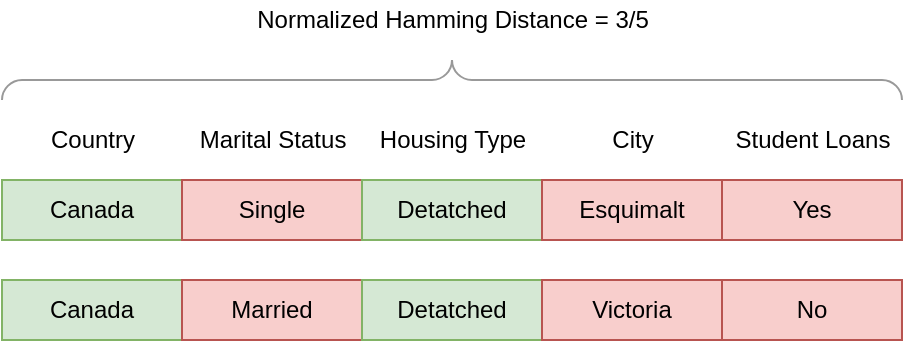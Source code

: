 <mxfile version="19.0.3" type="device"><diagram id="ZexGqVQHnin0gpuIUoQK" name="Page-1"><mxGraphModel dx="1038" dy="649" grid="1" gridSize="10" guides="1" tooltips="1" connect="1" arrows="1" fold="1" page="1" pageScale="1" pageWidth="850" pageHeight="1100" math="0" shadow="0"><root><mxCell id="0"/><mxCell id="1" parent="0"/><mxCell id="GXmk1xpy09yEAF9M7pov-1" value="Canada" style="rounded=0;whiteSpace=wrap;html=1;fillColor=#d5e8d4;strokeColor=#82b366;" vertex="1" parent="1"><mxGeometry x="190" y="240" width="90" height="30" as="geometry"/></mxCell><mxCell id="GXmk1xpy09yEAF9M7pov-2" value="Country" style="text;html=1;align=center;verticalAlign=middle;resizable=0;points=[];autosize=1;strokeColor=none;fillColor=none;" vertex="1" parent="1"><mxGeometry x="205" y="210" width="60" height="20" as="geometry"/></mxCell><mxCell id="GXmk1xpy09yEAF9M7pov-3" value="Canada" style="rounded=0;whiteSpace=wrap;html=1;fillColor=#d5e8d4;strokeColor=#82b366;" vertex="1" parent="1"><mxGeometry x="190" y="290" width="90" height="30" as="geometry"/></mxCell><mxCell id="GXmk1xpy09yEAF9M7pov-5" value="Marital Status" style="text;html=1;align=center;verticalAlign=middle;resizable=0;points=[];autosize=1;strokeColor=none;fillColor=none;" vertex="1" parent="1"><mxGeometry x="280" y="210" width="90" height="20" as="geometry"/></mxCell><mxCell id="GXmk1xpy09yEAF9M7pov-12" value="Single" style="rounded=0;whiteSpace=wrap;html=1;fillColor=#f8cecc;strokeColor=#b85450;" vertex="1" parent="1"><mxGeometry x="280" y="240" width="90" height="30" as="geometry"/></mxCell><mxCell id="GXmk1xpy09yEAF9M7pov-14" value="Married" style="rounded=0;whiteSpace=wrap;html=1;fillColor=#f8cecc;strokeColor=#b85450;" vertex="1" parent="1"><mxGeometry x="280" y="290" width="90" height="30" as="geometry"/></mxCell><mxCell id="GXmk1xpy09yEAF9M7pov-15" value="Housing Type" style="text;html=1;align=center;verticalAlign=middle;resizable=0;points=[];autosize=1;strokeColor=none;fillColor=none;" vertex="1" parent="1"><mxGeometry x="370" y="210" width="90" height="20" as="geometry"/></mxCell><mxCell id="GXmk1xpy09yEAF9M7pov-16" value="Detatched" style="rounded=0;whiteSpace=wrap;html=1;fillColor=#d5e8d4;strokeColor=#82b366;" vertex="1" parent="1"><mxGeometry x="370" y="240" width="90" height="30" as="geometry"/></mxCell><mxCell id="GXmk1xpy09yEAF9M7pov-17" value="Detatched" style="rounded=0;whiteSpace=wrap;html=1;fillColor=#d5e8d4;strokeColor=#82b366;" vertex="1" parent="1"><mxGeometry x="370" y="290" width="90" height="30" as="geometry"/></mxCell><mxCell id="GXmk1xpy09yEAF9M7pov-18" value="City" style="text;html=1;align=center;verticalAlign=middle;resizable=0;points=[];autosize=1;strokeColor=none;fillColor=none;" vertex="1" parent="1"><mxGeometry x="485" y="210" width="40" height="20" as="geometry"/></mxCell><mxCell id="GXmk1xpy09yEAF9M7pov-19" value="Esquimalt" style="rounded=0;whiteSpace=wrap;html=1;fillColor=#f8cecc;strokeColor=#b85450;" vertex="1" parent="1"><mxGeometry x="460" y="240" width="90" height="30" as="geometry"/></mxCell><mxCell id="GXmk1xpy09yEAF9M7pov-20" value="Victoria" style="rounded=0;whiteSpace=wrap;html=1;fillColor=#f8cecc;strokeColor=#b85450;" vertex="1" parent="1"><mxGeometry x="460" y="290" width="90" height="30" as="geometry"/></mxCell><mxCell id="GXmk1xpy09yEAF9M7pov-21" value="Student Loans" style="text;html=1;align=center;verticalAlign=middle;resizable=0;points=[];autosize=1;strokeColor=none;fillColor=none;" vertex="1" parent="1"><mxGeometry x="550" y="210" width="90" height="20" as="geometry"/></mxCell><mxCell id="GXmk1xpy09yEAF9M7pov-22" value="Yes" style="rounded=0;whiteSpace=wrap;html=1;fillColor=#f8cecc;strokeColor=#b85450;" vertex="1" parent="1"><mxGeometry x="550" y="240" width="90" height="30" as="geometry"/></mxCell><mxCell id="GXmk1xpy09yEAF9M7pov-23" value="No" style="rounded=0;whiteSpace=wrap;html=1;fillColor=#f8cecc;strokeColor=#b85450;" vertex="1" parent="1"><mxGeometry x="550" y="290" width="90" height="30" as="geometry"/></mxCell><mxCell id="GXmk1xpy09yEAF9M7pov-24" value="" style="verticalLabelPosition=bottom;shadow=0;dashed=0;align=center;html=1;verticalAlign=top;strokeWidth=1;shape=mxgraph.mockup.markup.curlyBrace;strokeColor=#999999;" vertex="1" parent="1"><mxGeometry x="190" y="180" width="450" height="20" as="geometry"/></mxCell><mxCell id="GXmk1xpy09yEAF9M7pov-25" value="Normalized Hamming Distance = 3/5" style="text;html=1;align=center;verticalAlign=middle;resizable=0;points=[];autosize=1;strokeColor=none;fillColor=none;" vertex="1" parent="1"><mxGeometry x="310" y="150" width="210" height="20" as="geometry"/></mxCell></root></mxGraphModel></diagram></mxfile>